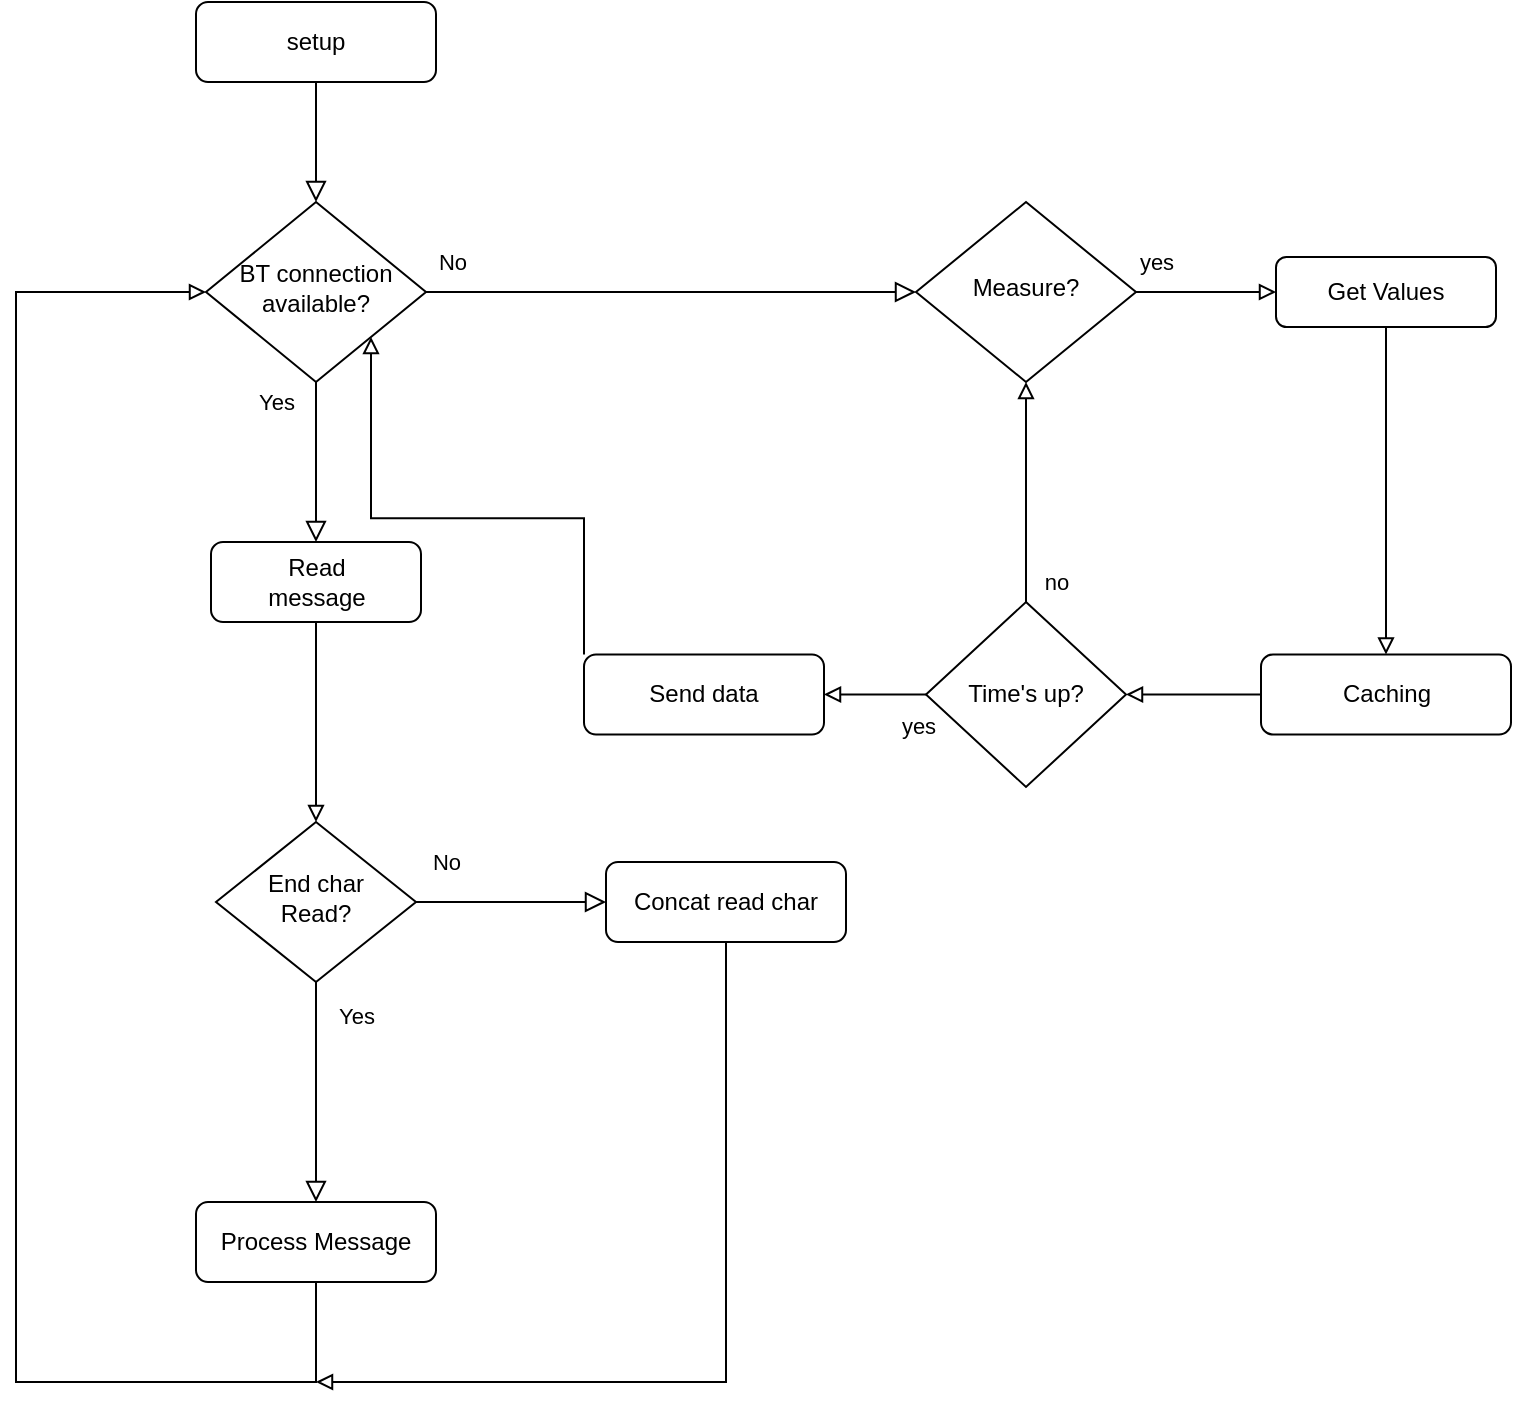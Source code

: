 <mxfile version="16.4.5" type="device"><diagram id="C5RBs43oDa-KdzZeNtuy" name="Page-1"><mxGraphModel dx="1426" dy="795" grid="1" gridSize="10" guides="1" tooltips="1" connect="1" arrows="1" fold="1" page="1" pageScale="1" pageWidth="827" pageHeight="1169" math="0" shadow="0"><root><mxCell id="WIyWlLk6GJQsqaUBKTNV-0"/><mxCell id="WIyWlLk6GJQsqaUBKTNV-1" parent="WIyWlLk6GJQsqaUBKTNV-0"/><mxCell id="WIyWlLk6GJQsqaUBKTNV-2" value="" style="rounded=0;html=1;jettySize=auto;orthogonalLoop=1;fontSize=11;endArrow=block;endFill=0;endSize=8;strokeWidth=1;shadow=0;labelBackgroundColor=none;edgeStyle=orthogonalEdgeStyle;" parent="WIyWlLk6GJQsqaUBKTNV-1" source="WIyWlLk6GJQsqaUBKTNV-3" target="WIyWlLk6GJQsqaUBKTNV-6" edge="1"><mxGeometry relative="1" as="geometry"/></mxCell><mxCell id="WIyWlLk6GJQsqaUBKTNV-3" value="setup" style="rounded=1;whiteSpace=wrap;html=1;fontSize=12;glass=0;strokeWidth=1;shadow=0;" parent="WIyWlLk6GJQsqaUBKTNV-1" vertex="1"><mxGeometry x="160" y="80" width="120" height="40" as="geometry"/></mxCell><mxCell id="WIyWlLk6GJQsqaUBKTNV-4" value="Yes" style="rounded=0;html=1;jettySize=auto;orthogonalLoop=1;fontSize=11;endArrow=block;endFill=0;endSize=8;strokeWidth=1;shadow=0;labelBackgroundColor=none;edgeStyle=orthogonalEdgeStyle;" parent="WIyWlLk6GJQsqaUBKTNV-1" source="WIyWlLk6GJQsqaUBKTNV-6" target="XF35nu5vpyYeTGBQXukN-0" edge="1"><mxGeometry x="-0.75" y="-20" relative="1" as="geometry"><mxPoint as="offset"/><mxPoint x="230" y="290" as="targetPoint"/></mxGeometry></mxCell><mxCell id="WIyWlLk6GJQsqaUBKTNV-5" value="No" style="edgeStyle=orthogonalEdgeStyle;rounded=0;html=1;jettySize=auto;orthogonalLoop=1;fontSize=11;endArrow=block;endFill=0;endSize=8;strokeWidth=1;shadow=0;labelBackgroundColor=none;entryX=0;entryY=0.5;entryDx=0;entryDy=0;" parent="WIyWlLk6GJQsqaUBKTNV-1" source="WIyWlLk6GJQsqaUBKTNV-6" edge="1" target="XF35nu5vpyYeTGBQXukN-3"><mxGeometry x="-0.899" y="15" relative="1" as="geometry"><mxPoint as="offset"/><mxPoint x="374" y="225" as="targetPoint"/></mxGeometry></mxCell><mxCell id="WIyWlLk6GJQsqaUBKTNV-6" value="BT connection available?" style="rhombus;whiteSpace=wrap;html=1;shadow=0;fontFamily=Helvetica;fontSize=12;align=center;strokeWidth=1;spacing=6;spacingTop=-4;" parent="WIyWlLk6GJQsqaUBKTNV-1" vertex="1"><mxGeometry x="165" y="180" width="110" height="90" as="geometry"/></mxCell><mxCell id="WIyWlLk6GJQsqaUBKTNV-8" value="No" style="rounded=0;html=1;jettySize=auto;orthogonalLoop=1;fontSize=11;endArrow=block;endFill=0;endSize=8;strokeWidth=1;shadow=0;labelBackgroundColor=none;edgeStyle=orthogonalEdgeStyle;exitX=1;exitY=0.5;exitDx=0;exitDy=0;entryX=0;entryY=0.5;entryDx=0;entryDy=0;" parent="WIyWlLk6GJQsqaUBKTNV-1" source="WIyWlLk6GJQsqaUBKTNV-10" target="WIyWlLk6GJQsqaUBKTNV-12" edge="1"><mxGeometry x="-0.692" y="20" relative="1" as="geometry"><mxPoint as="offset"/></mxGeometry></mxCell><mxCell id="WIyWlLk6GJQsqaUBKTNV-9" value="Yes" style="edgeStyle=orthogonalEdgeStyle;rounded=0;html=1;jettySize=auto;orthogonalLoop=1;fontSize=11;endArrow=block;endFill=0;endSize=8;strokeWidth=1;shadow=0;labelBackgroundColor=none;exitX=0.5;exitY=1;exitDx=0;exitDy=0;entryX=0.5;entryY=0;entryDx=0;entryDy=0;" parent="WIyWlLk6GJQsqaUBKTNV-1" source="WIyWlLk6GJQsqaUBKTNV-10" target="WIyWlLk6GJQsqaUBKTNV-11" edge="1"><mxGeometry x="-0.692" y="20" relative="1" as="geometry"><mxPoint as="offset"/><mxPoint x="320" y="650" as="sourcePoint"/><mxPoint x="400" y="670" as="targetPoint"/></mxGeometry></mxCell><mxCell id="WIyWlLk6GJQsqaUBKTNV-10" value="&lt;div&gt;End char &lt;br&gt;&lt;/div&gt;&lt;div&gt;Read?&lt;br&gt;&lt;/div&gt;" style="rhombus;whiteSpace=wrap;html=1;shadow=0;fontFamily=Helvetica;fontSize=12;align=center;strokeWidth=1;spacing=6;spacingTop=-4;" parent="WIyWlLk6GJQsqaUBKTNV-1" vertex="1"><mxGeometry x="170" y="490" width="100" height="80" as="geometry"/></mxCell><mxCell id="XF35nu5vpyYeTGBQXukN-15" style="edgeStyle=orthogonalEdgeStyle;rounded=0;orthogonalLoop=1;jettySize=auto;html=1;endArrow=block;endFill=0;entryX=0;entryY=0.5;entryDx=0;entryDy=0;exitX=0.5;exitY=1;exitDx=0;exitDy=0;" parent="WIyWlLk6GJQsqaUBKTNV-1" source="WIyWlLk6GJQsqaUBKTNV-11" target="WIyWlLk6GJQsqaUBKTNV-6" edge="1"><mxGeometry relative="1" as="geometry"><mxPoint x="90" y="220" as="targetPoint"/><Array as="points"><mxPoint x="220" y="770"/><mxPoint x="70" y="770"/><mxPoint x="70" y="225"/></Array></mxGeometry></mxCell><mxCell id="WIyWlLk6GJQsqaUBKTNV-11" value="Process Message" style="rounded=1;whiteSpace=wrap;html=1;fontSize=12;glass=0;strokeWidth=1;shadow=0;" parent="WIyWlLk6GJQsqaUBKTNV-1" vertex="1"><mxGeometry x="160" y="680" width="120" height="40" as="geometry"/></mxCell><mxCell id="XF35nu5vpyYeTGBQXukN-16" style="edgeStyle=orthogonalEdgeStyle;rounded=0;orthogonalLoop=1;jettySize=auto;html=1;endArrow=block;endFill=0;" parent="WIyWlLk6GJQsqaUBKTNV-1" source="WIyWlLk6GJQsqaUBKTNV-12" edge="1"><mxGeometry relative="1" as="geometry"><mxPoint x="220" y="770" as="targetPoint"/><Array as="points"><mxPoint x="425" y="770"/></Array></mxGeometry></mxCell><mxCell id="WIyWlLk6GJQsqaUBKTNV-12" value="Concat read char" style="rounded=1;whiteSpace=wrap;html=1;fontSize=12;glass=0;strokeWidth=1;shadow=0;" parent="WIyWlLk6GJQsqaUBKTNV-1" vertex="1"><mxGeometry x="365" y="510" width="120" height="40" as="geometry"/></mxCell><mxCell id="XF35nu5vpyYeTGBQXukN-14" style="edgeStyle=orthogonalEdgeStyle;rounded=0;orthogonalLoop=1;jettySize=auto;html=1;entryX=0.5;entryY=0;entryDx=0;entryDy=0;endArrow=block;endFill=0;" parent="WIyWlLk6GJQsqaUBKTNV-1" source="XF35nu5vpyYeTGBQXukN-0" target="WIyWlLk6GJQsqaUBKTNV-10" edge="1"><mxGeometry relative="1" as="geometry"/></mxCell><mxCell id="XF35nu5vpyYeTGBQXukN-0" value="&lt;div&gt;Read &lt;br&gt;&lt;/div&gt;message" style="rounded=1;whiteSpace=wrap;html=1;" parent="WIyWlLk6GJQsqaUBKTNV-1" vertex="1"><mxGeometry x="167.5" y="350" width="105" height="40" as="geometry"/></mxCell><mxCell id="8BAEj5nsWqQdyRbWYU_7-3" value="&lt;div&gt;yes&lt;/div&gt;" style="edgeStyle=orthogonalEdgeStyle;rounded=0;orthogonalLoop=1;jettySize=auto;html=1;entryX=0;entryY=0.5;entryDx=0;entryDy=0;endArrow=block;endFill=0;" edge="1" parent="WIyWlLk6GJQsqaUBKTNV-1" source="XF35nu5vpyYeTGBQXukN-3" target="XF35nu5vpyYeTGBQXukN-10"><mxGeometry x="-0.714" y="15" relative="1" as="geometry"><mxPoint as="offset"/></mxGeometry></mxCell><mxCell id="XF35nu5vpyYeTGBQXukN-3" value="Measure?" style="rhombus;whiteSpace=wrap;html=1;shadow=0;fontFamily=Helvetica;fontSize=12;align=center;strokeWidth=1;spacing=6;spacingTop=-4;" parent="WIyWlLk6GJQsqaUBKTNV-1" vertex="1"><mxGeometry x="520" y="180" width="110" height="90" as="geometry"/></mxCell><mxCell id="8BAEj5nsWqQdyRbWYU_7-6" style="edgeStyle=orthogonalEdgeStyle;rounded=0;orthogonalLoop=1;jettySize=auto;html=1;endArrow=block;endFill=0;" edge="1" parent="WIyWlLk6GJQsqaUBKTNV-1" source="XF35nu5vpyYeTGBQXukN-10" target="8BAEj5nsWqQdyRbWYU_7-1"><mxGeometry relative="1" as="geometry"/></mxCell><mxCell id="XF35nu5vpyYeTGBQXukN-10" value="Get Values" style="rounded=1;whiteSpace=wrap;html=1;" parent="WIyWlLk6GJQsqaUBKTNV-1" vertex="1"><mxGeometry x="700" y="207.5" width="110" height="35" as="geometry"/></mxCell><mxCell id="8BAEj5nsWqQdyRbWYU_7-10" style="edgeStyle=orthogonalEdgeStyle;rounded=0;orthogonalLoop=1;jettySize=auto;html=1;exitX=0;exitY=0;exitDx=0;exitDy=0;entryX=1;entryY=1;entryDx=0;entryDy=0;endArrow=block;endFill=0;" edge="1" parent="WIyWlLk6GJQsqaUBKTNV-1" source="XF35nu5vpyYeTGBQXukN-12" target="WIyWlLk6GJQsqaUBKTNV-6"><mxGeometry relative="1" as="geometry"/></mxCell><mxCell id="XF35nu5vpyYeTGBQXukN-12" value="Send data" style="rounded=1;whiteSpace=wrap;html=1;" parent="WIyWlLk6GJQsqaUBKTNV-1" vertex="1"><mxGeometry x="354" y="406.25" width="120" height="40" as="geometry"/></mxCell><mxCell id="8BAEj5nsWqQdyRbWYU_7-8" value="&lt;div&gt;yes&lt;/div&gt;" style="edgeStyle=orthogonalEdgeStyle;rounded=0;orthogonalLoop=1;jettySize=auto;html=1;entryX=1;entryY=0.5;entryDx=0;entryDy=0;endArrow=block;endFill=0;" edge="1" parent="WIyWlLk6GJQsqaUBKTNV-1" source="8BAEj5nsWqQdyRbWYU_7-0" target="XF35nu5vpyYeTGBQXukN-12"><mxGeometry x="-0.824" y="16" relative="1" as="geometry"><mxPoint as="offset"/></mxGeometry></mxCell><mxCell id="8BAEj5nsWqQdyRbWYU_7-9" value="no" style="edgeStyle=orthogonalEdgeStyle;rounded=0;orthogonalLoop=1;jettySize=auto;html=1;entryX=0.5;entryY=1;entryDx=0;entryDy=0;endArrow=block;endFill=0;" edge="1" parent="WIyWlLk6GJQsqaUBKTNV-1" source="8BAEj5nsWqQdyRbWYU_7-0" target="XF35nu5vpyYeTGBQXukN-3"><mxGeometry x="-0.818" y="-15" relative="1" as="geometry"><mxPoint as="offset"/></mxGeometry></mxCell><mxCell id="8BAEj5nsWqQdyRbWYU_7-0" value="Time's up?" style="rhombus;whiteSpace=wrap;html=1;" vertex="1" parent="WIyWlLk6GJQsqaUBKTNV-1"><mxGeometry x="525" y="380" width="100" height="92.5" as="geometry"/></mxCell><mxCell id="8BAEj5nsWqQdyRbWYU_7-7" style="edgeStyle=orthogonalEdgeStyle;rounded=0;orthogonalLoop=1;jettySize=auto;html=1;entryX=1;entryY=0.5;entryDx=0;entryDy=0;endArrow=block;endFill=0;" edge="1" parent="WIyWlLk6GJQsqaUBKTNV-1" source="8BAEj5nsWqQdyRbWYU_7-1" target="8BAEj5nsWqQdyRbWYU_7-0"><mxGeometry relative="1" as="geometry"/></mxCell><mxCell id="8BAEj5nsWqQdyRbWYU_7-1" value="Caching" style="rounded=1;whiteSpace=wrap;html=1;" vertex="1" parent="WIyWlLk6GJQsqaUBKTNV-1"><mxGeometry x="692.5" y="406.25" width="125" height="40" as="geometry"/></mxCell></root></mxGraphModel></diagram></mxfile>